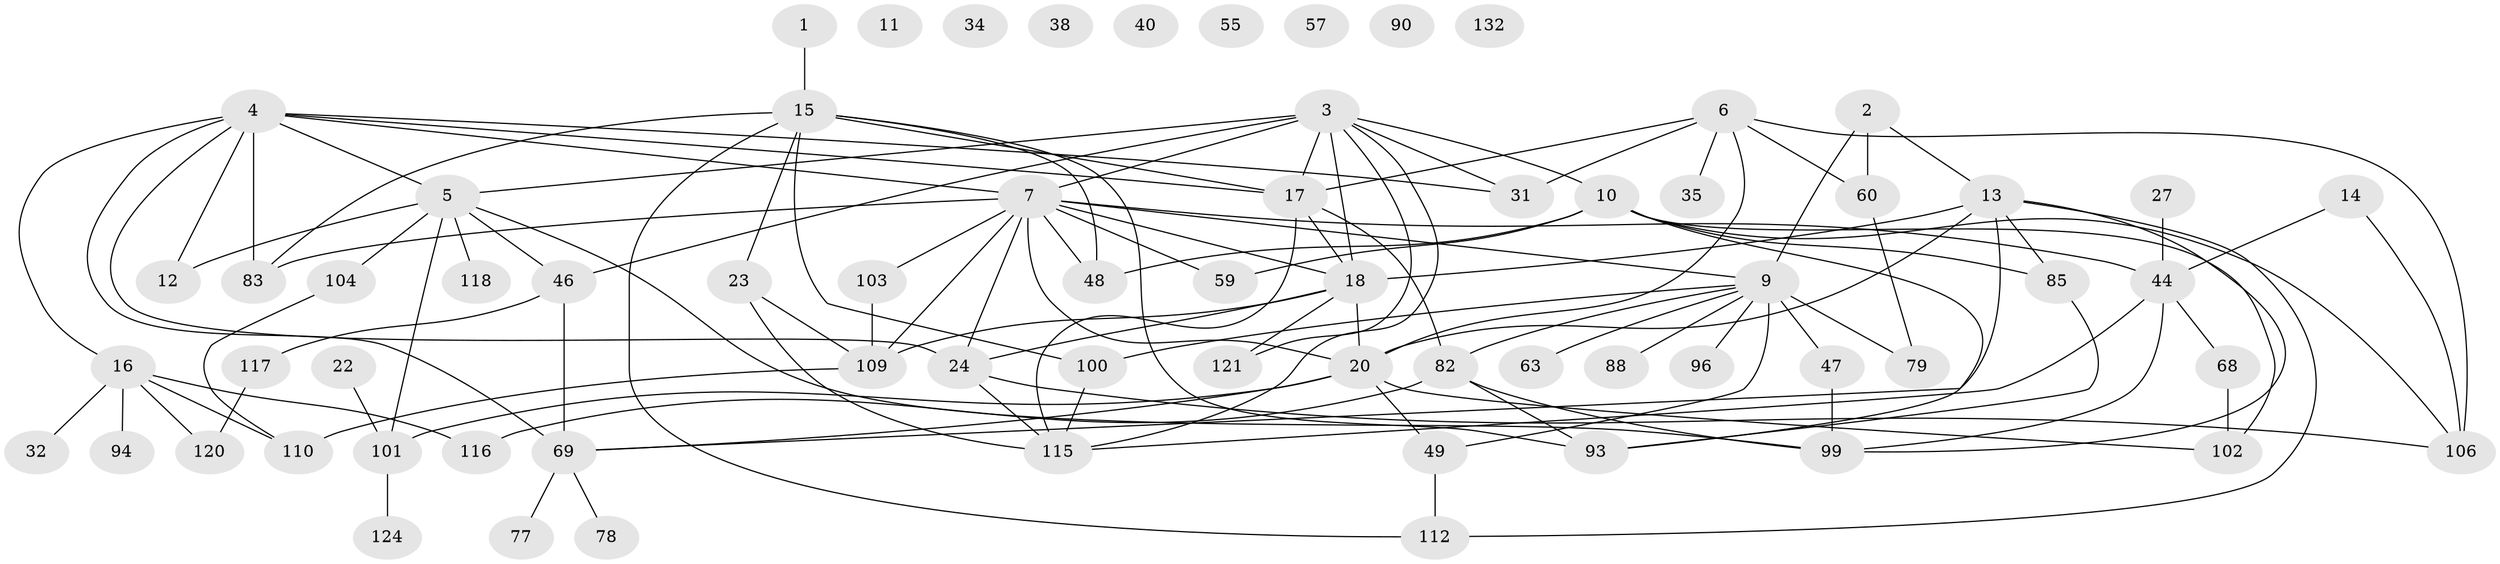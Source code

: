 // original degree distribution, {1: 0.14492753623188406, 2: 0.2463768115942029, 4: 0.15942028985507245, 3: 0.26811594202898553, 7: 0.014492753623188406, 5: 0.09420289855072464, 0: 0.043478260869565216, 6: 0.028985507246376812}
// Generated by graph-tools (version 1.1) at 2025/13/03/09/25 04:13:07]
// undirected, 69 vertices, 116 edges
graph export_dot {
graph [start="1"]
  node [color=gray90,style=filled];
  1;
  2 [super="+135"];
  3 [super="+75+71+52"];
  4 [super="+119+73+66"];
  5 [super="+8+43"];
  6 [super="+29+28+19"];
  7 [super="+25+36+67+41"];
  9 [super="+70+51"];
  10 [super="+122+42+30"];
  11 [super="+129"];
  12;
  13 [super="+58+50"];
  14;
  15 [super="+98+21"];
  16 [super="+126+54"];
  17 [super="+62+81+26"];
  18 [super="+45+137"];
  20 [super="+92+56"];
  22;
  23 [super="+39"];
  24 [super="+37"];
  27;
  31 [super="+89"];
  32;
  34;
  35;
  38;
  40 [super="+130"];
  44 [super="+111+53"];
  46 [super="+133"];
  47;
  48 [super="+114"];
  49;
  55;
  57;
  59 [super="+138"];
  60 [super="+127"];
  63;
  68;
  69 [super="+87"];
  77;
  78;
  79;
  82 [super="+108"];
  83 [super="+105"];
  85;
  88;
  90;
  93 [super="+97"];
  94;
  96;
  99;
  100 [super="+134"];
  101 [super="+107"];
  102;
  103;
  104;
  106;
  109;
  110;
  112;
  115;
  116;
  117;
  118;
  120;
  121;
  124;
  132;
  1 -- 15;
  2 -- 13;
  2 -- 9;
  2 -- 60;
  3 -- 7 [weight=2];
  3 -- 115;
  3 -- 121;
  3 -- 17;
  3 -- 5;
  3 -- 18;
  3 -- 10;
  3 -- 46;
  3 -- 31;
  4 -- 5;
  4 -- 7;
  4 -- 16;
  4 -- 17;
  4 -- 83;
  4 -- 69;
  4 -- 24;
  4 -- 12;
  4 -- 31;
  5 -- 104;
  5 -- 99;
  5 -- 118;
  5 -- 12;
  5 -- 46;
  5 -- 101;
  6 -- 17;
  6 -- 20;
  6 -- 31;
  6 -- 106;
  6 -- 35;
  6 -- 60;
  7 -- 83;
  7 -- 109 [weight=2];
  7 -- 18;
  7 -- 44;
  7 -- 20 [weight=2];
  7 -- 9;
  7 -- 59;
  7 -- 103;
  7 -- 24;
  7 -- 48;
  9 -- 79 [weight=3];
  9 -- 100;
  9 -- 88;
  9 -- 63;
  9 -- 47 [weight=2];
  9 -- 96;
  9 -- 49;
  9 -- 82;
  10 -- 85;
  10 -- 59;
  10 -- 93;
  10 -- 106;
  10 -- 102;
  10 -- 48;
  13 -- 85;
  13 -- 99;
  13 -- 20;
  13 -- 112;
  13 -- 18;
  13 -- 69;
  14 -- 106;
  14 -- 44;
  15 -- 112;
  15 -- 100;
  15 -- 23;
  15 -- 17;
  15 -- 48;
  15 -- 93;
  15 -- 83;
  16 -- 116;
  16 -- 32;
  16 -- 120;
  16 -- 110;
  16 -- 94;
  17 -- 115;
  17 -- 82 [weight=2];
  17 -- 18;
  18 -- 121;
  18 -- 24;
  18 -- 109;
  18 -- 20 [weight=2];
  20 -- 102;
  20 -- 49;
  20 -- 69;
  20 -- 101;
  22 -- 101;
  23 -- 115;
  23 -- 109;
  24 -- 115;
  24 -- 106;
  27 -- 44;
  44 -- 115;
  44 -- 68;
  44 -- 99;
  46 -- 117;
  46 -- 69;
  47 -- 99;
  49 -- 112;
  60 -- 79;
  68 -- 102;
  69 -- 78;
  69 -- 77;
  82 -- 93;
  82 -- 99;
  82 -- 116;
  85 -- 93;
  100 -- 115;
  101 -- 124;
  103 -- 109;
  104 -- 110;
  109 -- 110;
  117 -- 120;
}
